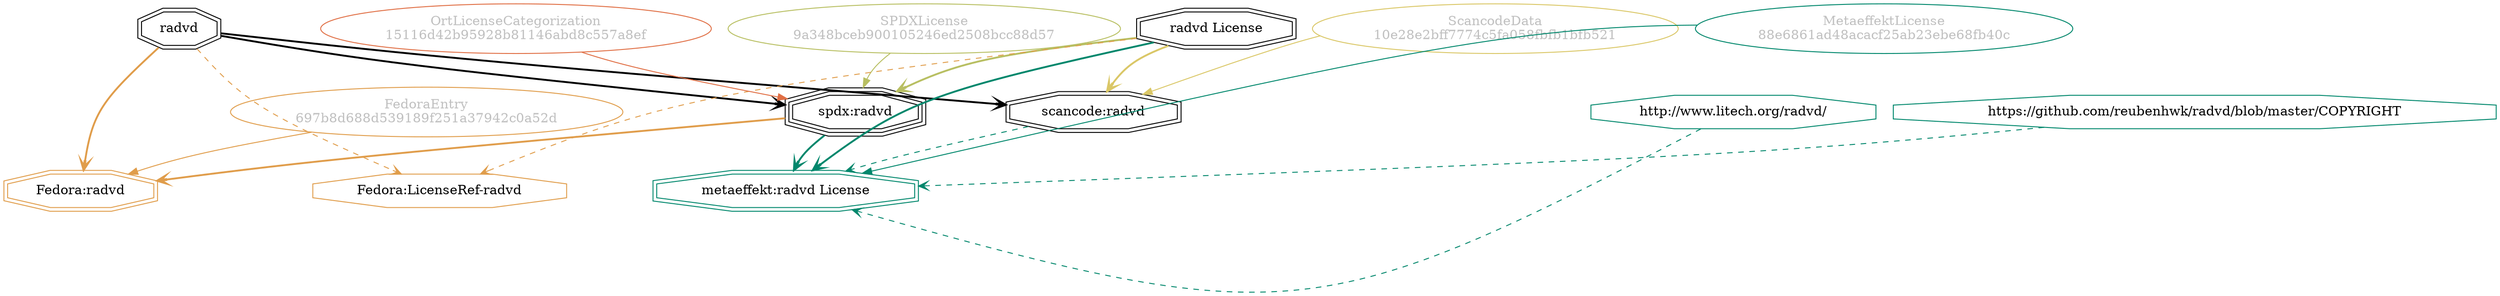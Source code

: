 strict digraph {
    node [shape=box];
    graph [splines=curved];
    4749 [label="SPDXLicense\n9a348bceb900105246ed2508bcc88d57"
         ,fontcolor=gray
         ,color="#b8bf62"
         ,fillcolor="beige;1"
         ,shape=ellipse];
    4750 [label="spdx:radvd"
         ,shape=tripleoctagon];
    4751 [label=radvd
         ,shape=doubleoctagon];
    4752 [label="radvd License"
         ,shape=doubleoctagon];
    7954 [label="Fedora:LicenseRef-radvd"
         ,color="#e09d4b"
         ,shape=octagon];
    8601 [label="FedoraEntry\n697b8d688d539189f251a37942c0a52d"
         ,fontcolor=gray
         ,color="#e09d4b"
         ,fillcolor="beige;1"
         ,shape=ellipse];
    8602 [label="Fedora:radvd"
         ,color="#e09d4b"
         ,shape=doubleoctagon];
    22750 [label="ScancodeData\n10e28e2bff7774c5fa058fbfb1bfb521"
          ,fontcolor=gray
          ,color="#dac767"
          ,fillcolor="beige;1"
          ,shape=ellipse];
    22751 [label="scancode:radvd"
          ,shape=doubleoctagon];
    35312 [label="OrtLicenseCategorization\n15116d42b95928b81146abd8c557a8ef"
          ,fontcolor=gray
          ,color="#e06f45"
          ,fillcolor="beige;1"
          ,shape=ellipse];
    47998 [label="MetaeffektLicense\n88e6861ad48acacf25ab23ebe68fb40c"
          ,fontcolor=gray
          ,color="#00876c"
          ,fillcolor="beige;1"
          ,shape=ellipse];
    47999 [label="metaeffekt:radvd License"
          ,color="#00876c"
          ,shape=doubleoctagon];
    48000 [label="http://www.litech.org/radvd/"
          ,color="#00876c"
          ,shape=octagon];
    48002 [label="https://github.com/reubenhwk/radvd/blob/master/COPYRIGHT"
          ,color="#00876c"
          ,shape=octagon];
    4749 -> 4750 [weight=0.5
                 ,color="#b8bf62"];
    4750 -> 8602 [style=bold
                 ,arrowhead=vee
                 ,weight=0.7
                 ,color="#e09d4b"];
    4750 -> 47999 [style=bold
                  ,arrowhead=vee
                  ,weight=0.7
                  ,color="#00876c"];
    4751 -> 4750 [style=bold
                 ,arrowhead=vee
                 ,weight=0.7];
    4751 -> 7954 [style=dashed
                 ,arrowhead=vee
                 ,weight=0.5
                 ,color="#e09d4b"];
    4751 -> 8602 [style=bold
                 ,arrowhead=vee
                 ,weight=0.7
                 ,color="#e09d4b"];
    4751 -> 22751 [style=bold
                  ,arrowhead=vee
                  ,weight=0.7];
    4752 -> 4750 [style=bold
                 ,arrowhead=vee
                 ,weight=0.7
                 ,color="#b8bf62"];
    4752 -> 7954 [style=dashed
                 ,arrowhead=vee
                 ,weight=0.5
                 ,color="#e09d4b"];
    4752 -> 22751 [style=bold
                  ,arrowhead=vee
                  ,weight=0.7
                  ,color="#dac767"];
    4752 -> 47999 [style=bold
                  ,arrowhead=vee
                  ,weight=0.7
                  ,color="#00876c"];
    4752 -> 47999 [style=bold
                  ,arrowhead=vee
                  ,weight=0.7
                  ,color="#00876c"];
    8601 -> 8602 [weight=0.5
                 ,color="#e09d4b"];
    22750 -> 22751 [weight=0.5
                   ,color="#dac767"];
    22751 -> 47999 [style=dashed
                   ,arrowhead=vee
                   ,weight=0.5
                   ,color="#00876c"];
    35312 -> 4750 [weight=0.5
                  ,color="#e06f45"];
    47998 -> 47999 [weight=0.5
                   ,color="#00876c"];
    48000 -> 47999 [style=dashed
                   ,arrowhead=vee
                   ,weight=0.5
                   ,color="#00876c"];
    48002 -> 47999 [style=dashed
                   ,arrowhead=vee
                   ,weight=0.5
                   ,color="#00876c"];
}

